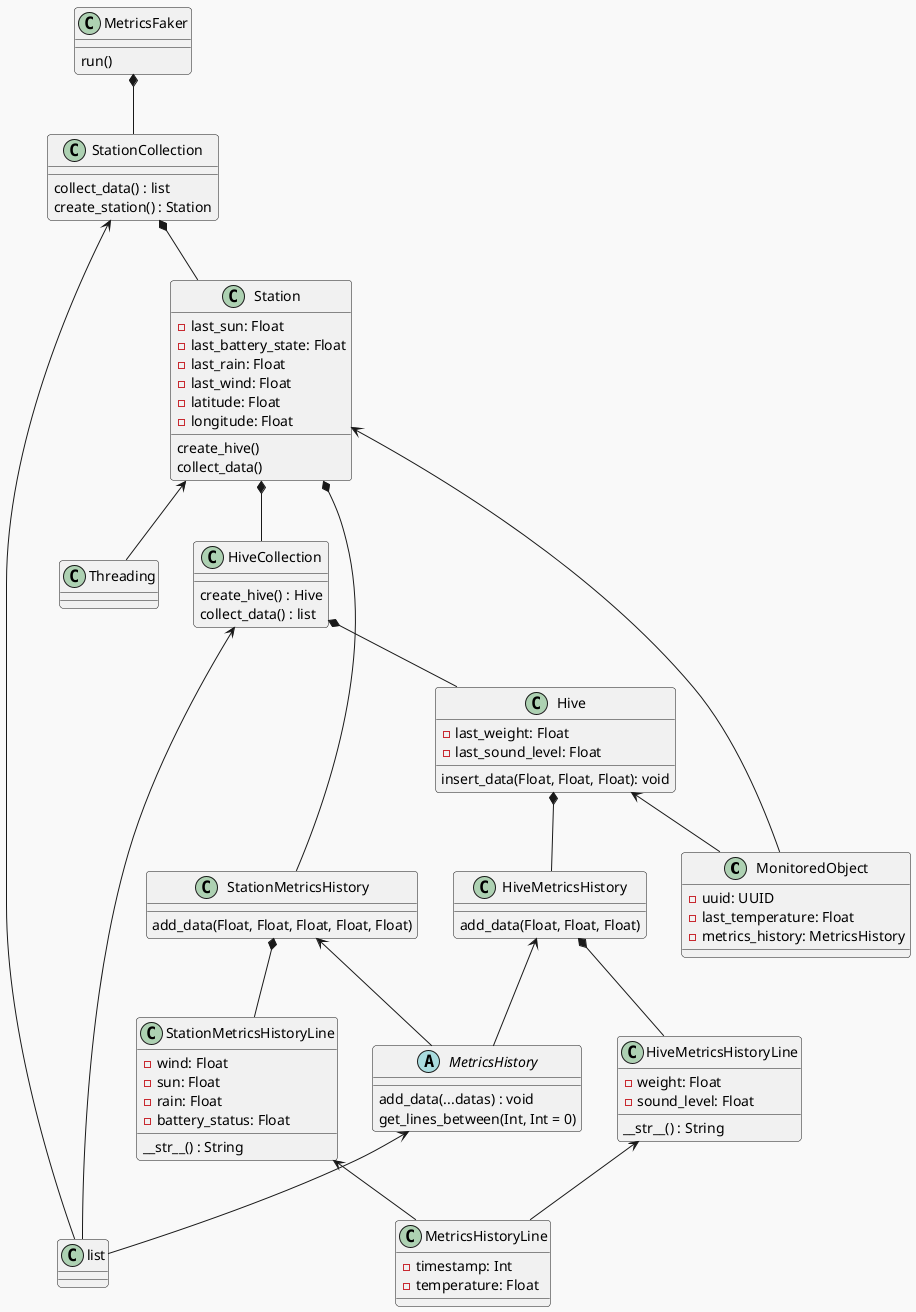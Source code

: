 @startuml
!theme mars

class MonitoredObject {
    -uuid: UUID
    -last_temperature: Float
    -metrics_history: MetricsHistory
}

class Hive {
    -last_weight: Float
    -last_sound_level: Float
    insert_data(Float, Float, Float): void
}

Hive <-- MonitoredObject

abstract MetricsHistory {
    add_data(...datas) : void
    get_lines_between(Int, Int = 0)
}

class list

MetricsHistory <-- list
HiveCollection <-- list
StationCollection <-- list

class HiveMetricsHistory {
    add_data(Float, Float, Float)
}

HiveMetricsHistory <-- MetricsHistory
Hive *-- HiveMetricsHistory

class StationMetricsHistory {
    add_data(Float, Float, Float, Float, Float)
}

StationMetricsHistory <-- MetricsHistory
Station *-- StationMetricsHistory

class MetricsHistoryLine {
    -timestamp: Int
    -temperature: Float
}

class HiveMetricsHistoryLine {
    -weight: Float
    -sound_level: Float
    __str__() : String
}

HiveMetricsHistoryLine <-- MetricsHistoryLine
HiveMetricsHistory *-- HiveMetricsHistoryLine

class StationMetricsHistoryLine {
    -wind: Float
    -sun: Float
    -rain: Float
    -battery_status: Float
    __str__() : String
}

StationMetricsHistoryLine <-- MetricsHistoryLine
StationMetricsHistory *-- StationMetricsHistoryLine

class Station {
    -last_sun: Float
    -last_battery_state: Float
    -last_rain: Float
    -last_wind: Float
    -latitude: Float
    -longitude: Float
    create_hive()
    collect_data()
}

Station <-- MonitoredObject

class HiveCollection {
    create_hive() : Hive
    collect_data() : list
}

HiveCollection *-- Hive
Station *-- HiveCollection

class StationCollection {
    collect_data() : list
    create_station() : Station
}
StationCollection *-- Station

class MetricsFaker {
    run()
}
MetricsFaker *-- StationCollection

class Threading
Station <-- Threading

@enduml